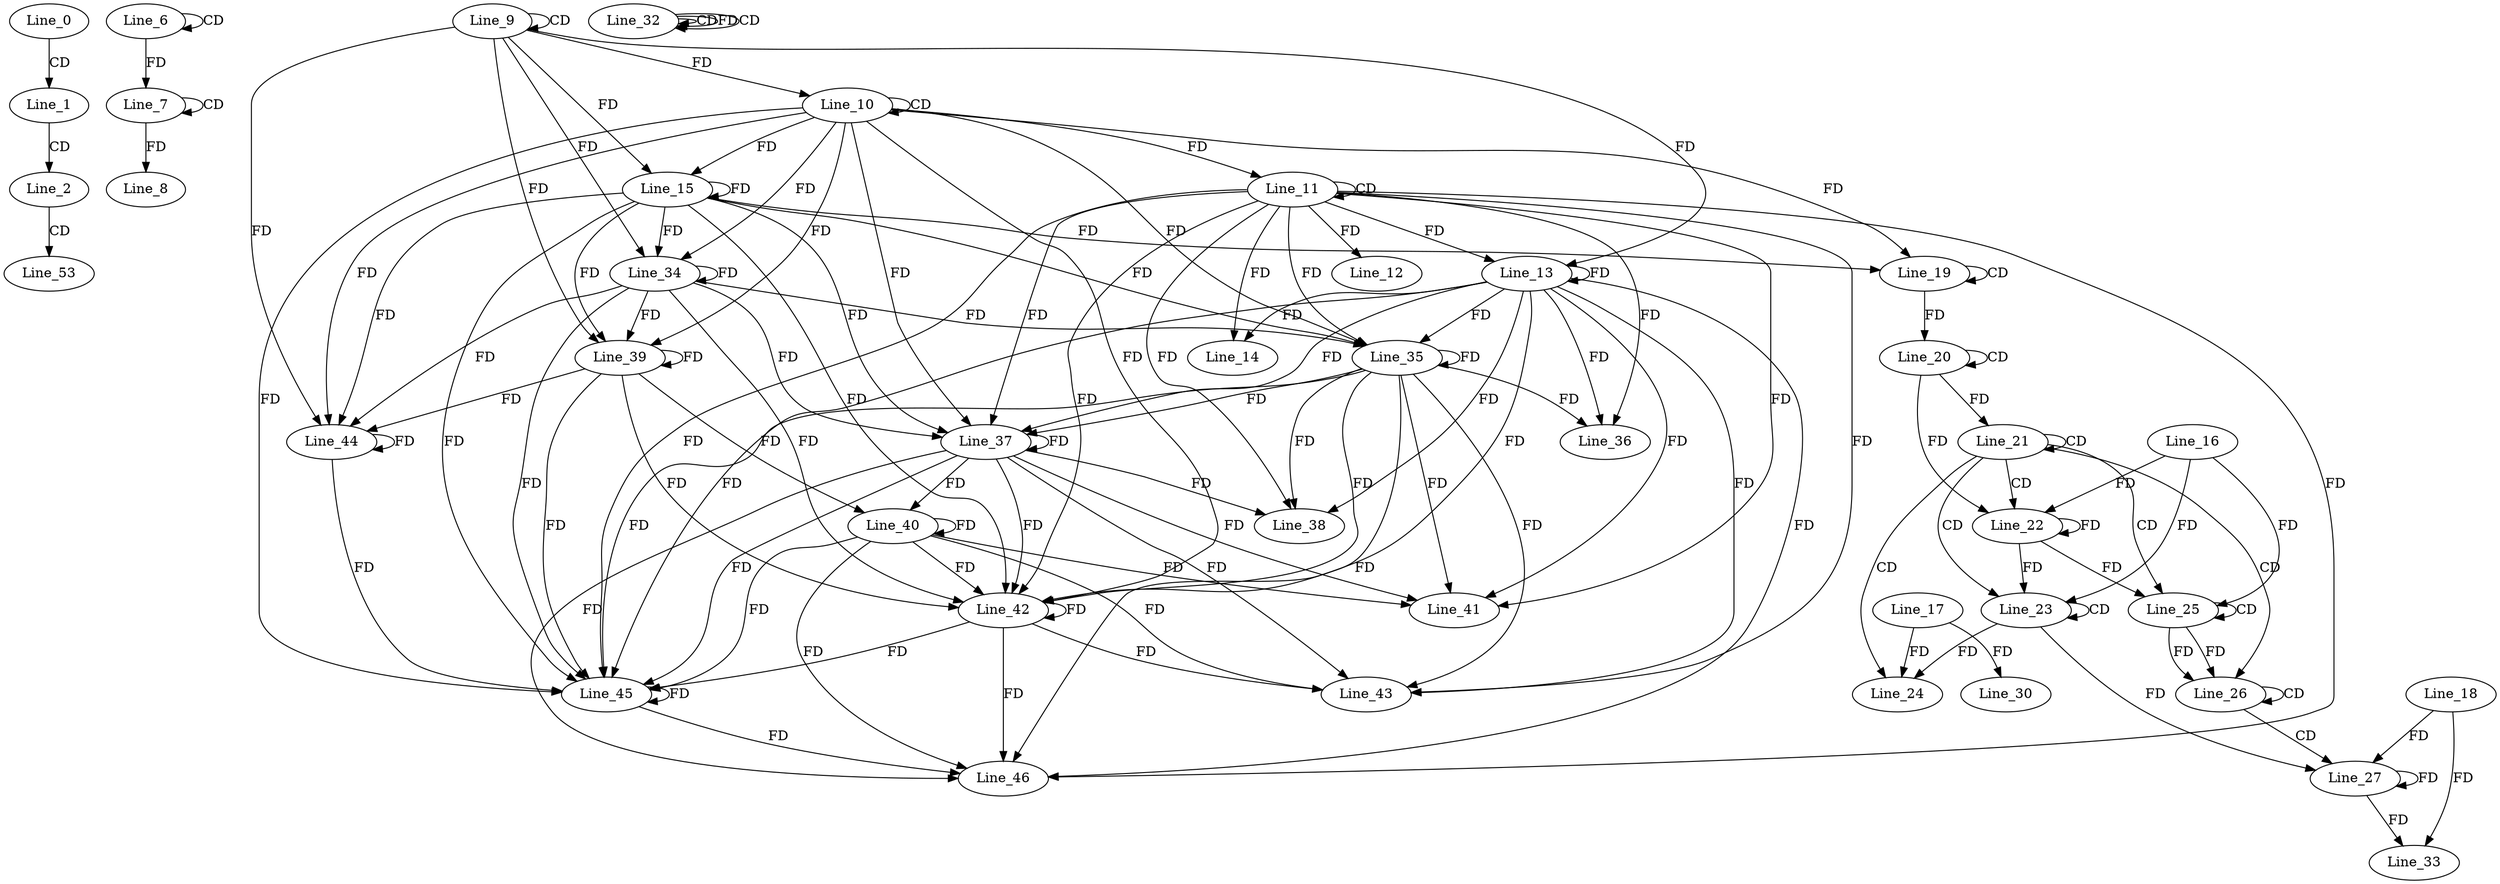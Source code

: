 digraph G {
  Line_0;
  Line_1;
  Line_2;
  Line_6;
  Line_6;
  Line_7;
  Line_7;
  Line_8;
  Line_9;
  Line_9;
  Line_10;
  Line_10;
  Line_11;
  Line_11;
  Line_12;
  Line_13;
  Line_13;
  Line_14;
  Line_15;
  Line_15;
  Line_19;
  Line_19;
  Line_20;
  Line_20;
  Line_21;
  Line_21;
  Line_22;
  Line_16;
  Line_22;
  Line_23;
  Line_23;
  Line_24;
  Line_17;
  Line_25;
  Line_25;
  Line_26;
  Line_26;
  Line_27;
  Line_18;
  Line_30;
  Line_32;
  Line_32;
  Line_32;
  Line_32;
  Line_33;
  Line_34;
  Line_34;
  Line_35;
  Line_35;
  Line_36;
  Line_37;
  Line_37;
  Line_38;
  Line_39;
  Line_39;
  Line_40;
  Line_40;
  Line_41;
  Line_42;
  Line_42;
  Line_43;
  Line_44;
  Line_44;
  Line_45;
  Line_45;
  Line_46;
  Line_53;
  Line_0 -> Line_1 [ label="CD" ];
  Line_1 -> Line_2 [ label="CD" ];
  Line_6 -> Line_6 [ label="CD" ];
  Line_7 -> Line_7 [ label="CD" ];
  Line_6 -> Line_7 [ label="FD" ];
  Line_7 -> Line_8 [ label="FD" ];
  Line_9 -> Line_9 [ label="CD" ];
  Line_10 -> Line_10 [ label="CD" ];
  Line_9 -> Line_10 [ label="FD" ];
  Line_11 -> Line_11 [ label="CD" ];
  Line_10 -> Line_11 [ label="FD" ];
  Line_11 -> Line_12 [ label="FD" ];
  Line_11 -> Line_13 [ label="FD" ];
  Line_13 -> Line_13 [ label="FD" ];
  Line_9 -> Line_13 [ label="FD" ];
  Line_11 -> Line_14 [ label="FD" ];
  Line_13 -> Line_14 [ label="FD" ];
  Line_10 -> Line_15 [ label="FD" ];
  Line_15 -> Line_15 [ label="FD" ];
  Line_9 -> Line_15 [ label="FD" ];
  Line_19 -> Line_19 [ label="CD" ];
  Line_10 -> Line_19 [ label="FD" ];
  Line_15 -> Line_19 [ label="FD" ];
  Line_20 -> Line_20 [ label="CD" ];
  Line_19 -> Line_20 [ label="FD" ];
  Line_21 -> Line_21 [ label="CD" ];
  Line_20 -> Line_21 [ label="FD" ];
  Line_21 -> Line_22 [ label="CD" ];
  Line_22 -> Line_22 [ label="FD" ];
  Line_16 -> Line_22 [ label="FD" ];
  Line_20 -> Line_22 [ label="FD" ];
  Line_21 -> Line_23 [ label="CD" ];
  Line_23 -> Line_23 [ label="CD" ];
  Line_22 -> Line_23 [ label="FD" ];
  Line_16 -> Line_23 [ label="FD" ];
  Line_21 -> Line_24 [ label="CD" ];
  Line_17 -> Line_24 [ label="FD" ];
  Line_23 -> Line_24 [ label="FD" ];
  Line_21 -> Line_25 [ label="CD" ];
  Line_25 -> Line_25 [ label="CD" ];
  Line_22 -> Line_25 [ label="FD" ];
  Line_16 -> Line_25 [ label="FD" ];
  Line_21 -> Line_26 [ label="CD" ];
  Line_25 -> Line_26 [ label="FD" ];
  Line_26 -> Line_26 [ label="CD" ];
  Line_25 -> Line_26 [ label="FD" ];
  Line_26 -> Line_27 [ label="CD" ];
  Line_27 -> Line_27 [ label="FD" ];
  Line_18 -> Line_27 [ label="FD" ];
  Line_23 -> Line_27 [ label="FD" ];
  Line_17 -> Line_30 [ label="FD" ];
  Line_32 -> Line_32 [ label="CD" ];
  Line_32 -> Line_32 [ label="FD" ];
  Line_32 -> Line_32 [ label="CD" ];
  Line_27 -> Line_33 [ label="FD" ];
  Line_18 -> Line_33 [ label="FD" ];
  Line_10 -> Line_34 [ label="FD" ];
  Line_15 -> Line_34 [ label="FD" ];
  Line_34 -> Line_34 [ label="FD" ];
  Line_9 -> Line_34 [ label="FD" ];
  Line_11 -> Line_35 [ label="FD" ];
  Line_13 -> Line_35 [ label="FD" ];
  Line_35 -> Line_35 [ label="FD" ];
  Line_10 -> Line_35 [ label="FD" ];
  Line_15 -> Line_35 [ label="FD" ];
  Line_34 -> Line_35 [ label="FD" ];
  Line_11 -> Line_36 [ label="FD" ];
  Line_13 -> Line_36 [ label="FD" ];
  Line_35 -> Line_36 [ label="FD" ];
  Line_11 -> Line_37 [ label="FD" ];
  Line_13 -> Line_37 [ label="FD" ];
  Line_35 -> Line_37 [ label="FD" ];
  Line_37 -> Line_37 [ label="FD" ];
  Line_10 -> Line_37 [ label="FD" ];
  Line_15 -> Line_37 [ label="FD" ];
  Line_34 -> Line_37 [ label="FD" ];
  Line_11 -> Line_38 [ label="FD" ];
  Line_13 -> Line_38 [ label="FD" ];
  Line_35 -> Line_38 [ label="FD" ];
  Line_37 -> Line_38 [ label="FD" ];
  Line_10 -> Line_39 [ label="FD" ];
  Line_15 -> Line_39 [ label="FD" ];
  Line_34 -> Line_39 [ label="FD" ];
  Line_39 -> Line_39 [ label="FD" ];
  Line_9 -> Line_39 [ label="FD" ];
  Line_37 -> Line_40 [ label="FD" ];
  Line_40 -> Line_40 [ label="FD" ];
  Line_39 -> Line_40 [ label="FD" ];
  Line_11 -> Line_41 [ label="FD" ];
  Line_13 -> Line_41 [ label="FD" ];
  Line_35 -> Line_41 [ label="FD" ];
  Line_37 -> Line_41 [ label="FD" ];
  Line_40 -> Line_41 [ label="FD" ];
  Line_11 -> Line_42 [ label="FD" ];
  Line_13 -> Line_42 [ label="FD" ];
  Line_35 -> Line_42 [ label="FD" ];
  Line_37 -> Line_42 [ label="FD" ];
  Line_40 -> Line_42 [ label="FD" ];
  Line_42 -> Line_42 [ label="FD" ];
  Line_10 -> Line_42 [ label="FD" ];
  Line_15 -> Line_42 [ label="FD" ];
  Line_34 -> Line_42 [ label="FD" ];
  Line_39 -> Line_42 [ label="FD" ];
  Line_11 -> Line_43 [ label="FD" ];
  Line_13 -> Line_43 [ label="FD" ];
  Line_35 -> Line_43 [ label="FD" ];
  Line_37 -> Line_43 [ label="FD" ];
  Line_40 -> Line_43 [ label="FD" ];
  Line_42 -> Line_43 [ label="FD" ];
  Line_10 -> Line_44 [ label="FD" ];
  Line_15 -> Line_44 [ label="FD" ];
  Line_34 -> Line_44 [ label="FD" ];
  Line_39 -> Line_44 [ label="FD" ];
  Line_44 -> Line_44 [ label="FD" ];
  Line_9 -> Line_44 [ label="FD" ];
  Line_11 -> Line_45 [ label="FD" ];
  Line_13 -> Line_45 [ label="FD" ];
  Line_35 -> Line_45 [ label="FD" ];
  Line_37 -> Line_45 [ label="FD" ];
  Line_40 -> Line_45 [ label="FD" ];
  Line_42 -> Line_45 [ label="FD" ];
  Line_45 -> Line_45 [ label="FD" ];
  Line_10 -> Line_45 [ label="FD" ];
  Line_15 -> Line_45 [ label="FD" ];
  Line_34 -> Line_45 [ label="FD" ];
  Line_39 -> Line_45 [ label="FD" ];
  Line_44 -> Line_45 [ label="FD" ];
  Line_11 -> Line_46 [ label="FD" ];
  Line_13 -> Line_46 [ label="FD" ];
  Line_35 -> Line_46 [ label="FD" ];
  Line_37 -> Line_46 [ label="FD" ];
  Line_40 -> Line_46 [ label="FD" ];
  Line_42 -> Line_46 [ label="FD" ];
  Line_45 -> Line_46 [ label="FD" ];
  Line_2 -> Line_53 [ label="CD" ];
}
